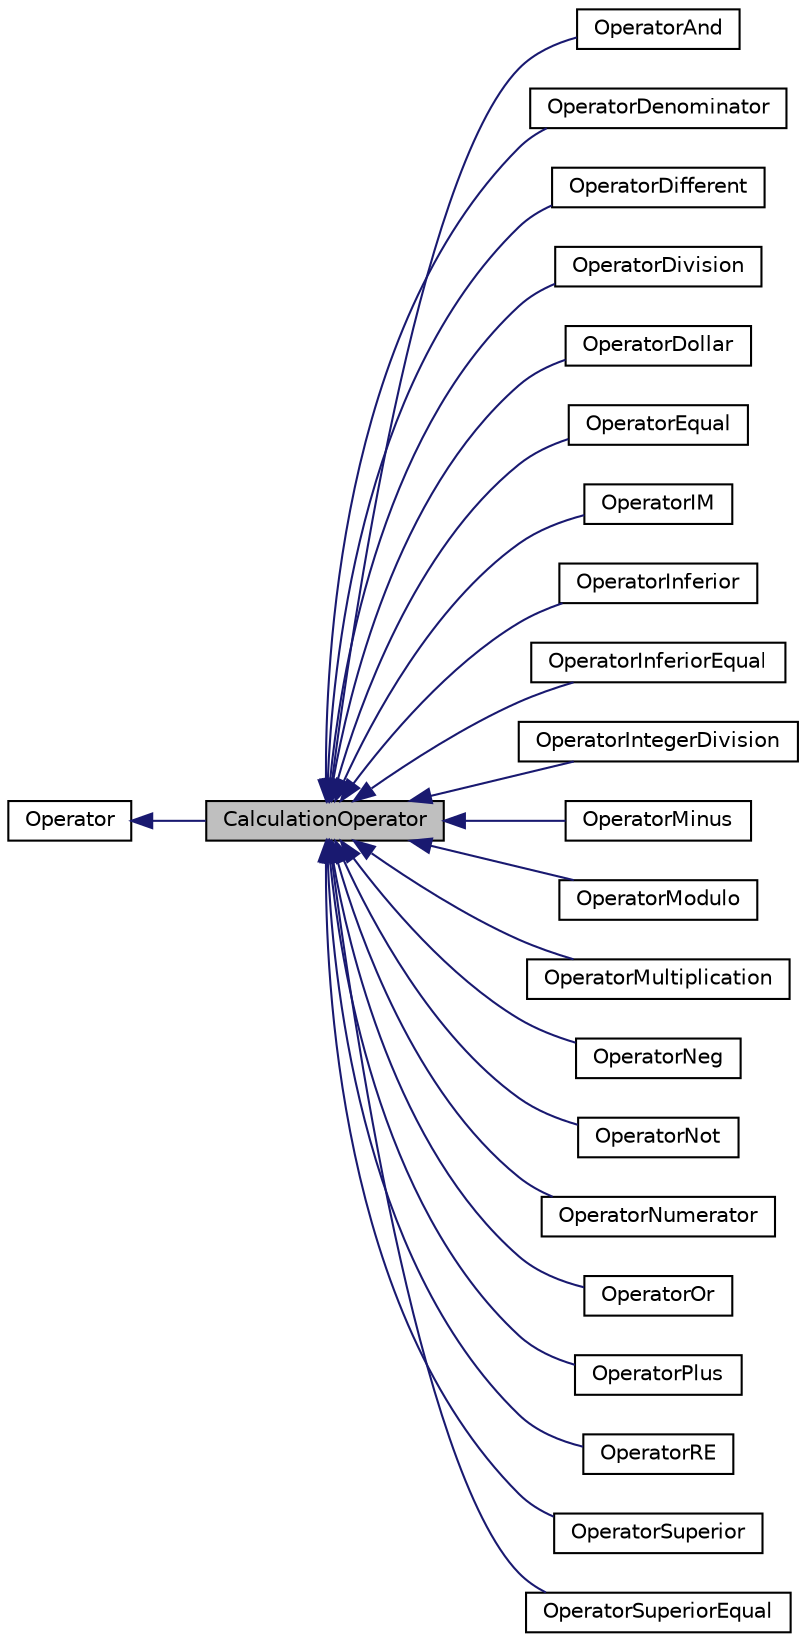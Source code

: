 digraph "CalculationOperator"
{
  edge [fontname="Helvetica",fontsize="10",labelfontname="Helvetica",labelfontsize="10"];
  node [fontname="Helvetica",fontsize="10",shape=record];
  rankdir="LR";
  Node1 [label="CalculationOperator",height=0.2,width=0.4,color="black", fillcolor="grey75", style="filled", fontcolor="black"];
  Node2 -> Node1 [dir="back",color="midnightblue",fontsize="10",style="solid",fontname="Helvetica"];
  Node2 [label="Operator",height=0.2,width=0.4,color="black", fillcolor="white", style="filled",URL="$class_operator.html",tooltip="Abstract super class for all specific operators. "];
  Node1 -> Node3 [dir="back",color="midnightblue",fontsize="10",style="solid",fontname="Helvetica"];
  Node3 [label="OperatorAnd",height=0.2,width=0.4,color="black", fillcolor="white", style="filled",URL="$class_operator_and.html"];
  Node1 -> Node4 [dir="back",color="midnightblue",fontsize="10",style="solid",fontname="Helvetica"];
  Node4 [label="OperatorDenominator",height=0.2,width=0.4,color="black", fillcolor="white", style="filled",URL="$class_operator_denominator.html"];
  Node1 -> Node5 [dir="back",color="midnightblue",fontsize="10",style="solid",fontname="Helvetica"];
  Node5 [label="OperatorDifferent",height=0.2,width=0.4,color="black", fillcolor="white", style="filled",URL="$class_operator_different.html"];
  Node1 -> Node6 [dir="back",color="midnightblue",fontsize="10",style="solid",fontname="Helvetica"];
  Node6 [label="OperatorDivision",height=0.2,width=0.4,color="black", fillcolor="white", style="filled",URL="$class_operator_division.html"];
  Node1 -> Node7 [dir="back",color="midnightblue",fontsize="10",style="solid",fontname="Helvetica"];
  Node7 [label="OperatorDollar",height=0.2,width=0.4,color="black", fillcolor="white", style="filled",URL="$class_operator_dollar.html"];
  Node1 -> Node8 [dir="back",color="midnightblue",fontsize="10",style="solid",fontname="Helvetica"];
  Node8 [label="OperatorEqual",height=0.2,width=0.4,color="black", fillcolor="white", style="filled",URL="$class_operator_equal.html"];
  Node1 -> Node9 [dir="back",color="midnightblue",fontsize="10",style="solid",fontname="Helvetica"];
  Node9 [label="OperatorIM",height=0.2,width=0.4,color="black", fillcolor="white", style="filled",URL="$class_operator_i_m.html"];
  Node1 -> Node10 [dir="back",color="midnightblue",fontsize="10",style="solid",fontname="Helvetica"];
  Node10 [label="OperatorInferior",height=0.2,width=0.4,color="black", fillcolor="white", style="filled",URL="$class_operator_inferior.html"];
  Node1 -> Node11 [dir="back",color="midnightblue",fontsize="10",style="solid",fontname="Helvetica"];
  Node11 [label="OperatorInferiorEqual",height=0.2,width=0.4,color="black", fillcolor="white", style="filled",URL="$class_operator_inferior_equal.html"];
  Node1 -> Node12 [dir="back",color="midnightblue",fontsize="10",style="solid",fontname="Helvetica"];
  Node12 [label="OperatorIntegerDivision",height=0.2,width=0.4,color="black", fillcolor="white", style="filled",URL="$class_operator_integer_division.html"];
  Node1 -> Node13 [dir="back",color="midnightblue",fontsize="10",style="solid",fontname="Helvetica"];
  Node13 [label="OperatorMinus",height=0.2,width=0.4,color="black", fillcolor="white", style="filled",URL="$class_operator_minus.html"];
  Node1 -> Node14 [dir="back",color="midnightblue",fontsize="10",style="solid",fontname="Helvetica"];
  Node14 [label="OperatorModulo",height=0.2,width=0.4,color="black", fillcolor="white", style="filled",URL="$class_operator_modulo.html"];
  Node1 -> Node15 [dir="back",color="midnightblue",fontsize="10",style="solid",fontname="Helvetica"];
  Node15 [label="OperatorMultiplication",height=0.2,width=0.4,color="black", fillcolor="white", style="filled",URL="$class_operator_multiplication.html"];
  Node1 -> Node16 [dir="back",color="midnightblue",fontsize="10",style="solid",fontname="Helvetica"];
  Node16 [label="OperatorNeg",height=0.2,width=0.4,color="black", fillcolor="white", style="filled",URL="$class_operator_neg.html"];
  Node1 -> Node17 [dir="back",color="midnightblue",fontsize="10",style="solid",fontname="Helvetica"];
  Node17 [label="OperatorNot",height=0.2,width=0.4,color="black", fillcolor="white", style="filled",URL="$class_operator_not.html"];
  Node1 -> Node18 [dir="back",color="midnightblue",fontsize="10",style="solid",fontname="Helvetica"];
  Node18 [label="OperatorNumerator",height=0.2,width=0.4,color="black", fillcolor="white", style="filled",URL="$class_operator_numerator.html"];
  Node1 -> Node19 [dir="back",color="midnightblue",fontsize="10",style="solid",fontname="Helvetica"];
  Node19 [label="OperatorOr",height=0.2,width=0.4,color="black", fillcolor="white", style="filled",URL="$class_operator_or.html"];
  Node1 -> Node20 [dir="back",color="midnightblue",fontsize="10",style="solid",fontname="Helvetica"];
  Node20 [label="OperatorPlus",height=0.2,width=0.4,color="black", fillcolor="white", style="filled",URL="$class_operator_plus.html"];
  Node1 -> Node21 [dir="back",color="midnightblue",fontsize="10",style="solid",fontname="Helvetica"];
  Node21 [label="OperatorRE",height=0.2,width=0.4,color="black", fillcolor="white", style="filled",URL="$class_operator_r_e.html"];
  Node1 -> Node22 [dir="back",color="midnightblue",fontsize="10",style="solid",fontname="Helvetica"];
  Node22 [label="OperatorSuperior",height=0.2,width=0.4,color="black", fillcolor="white", style="filled",URL="$class_operator_superior.html"];
  Node1 -> Node23 [dir="back",color="midnightblue",fontsize="10",style="solid",fontname="Helvetica"];
  Node23 [label="OperatorSuperiorEqual",height=0.2,width=0.4,color="black", fillcolor="white", style="filled",URL="$class_operator_superior_equal.html"];
}

